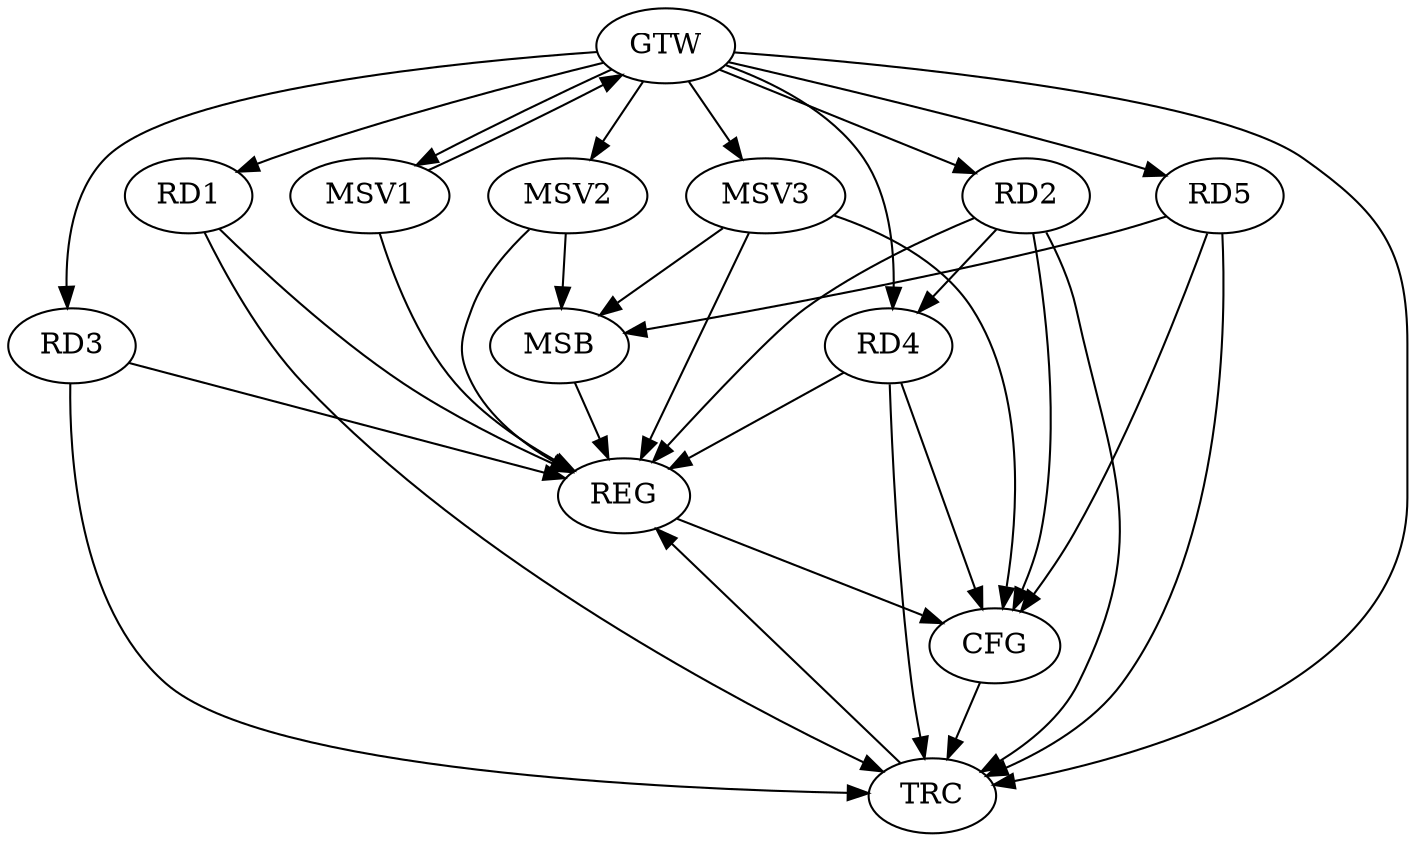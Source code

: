 strict digraph G {
  RD1 [ label="RD1" ];
  RD2 [ label="RD2" ];
  RD3 [ label="RD3" ];
  RD4 [ label="RD4" ];
  RD5 [ label="RD5" ];
  GTW [ label="GTW" ];
  REG [ label="REG" ];
  MSB [ label="MSB" ];
  CFG [ label="CFG" ];
  TRC [ label="TRC" ];
  MSV1 [ label="MSV1" ];
  MSV2 [ label="MSV2" ];
  MSV3 [ label="MSV3" ];
  GTW -> RD1;
  GTW -> RD2;
  GTW -> RD3;
  GTW -> RD4;
  GTW -> RD5;
  RD1 -> REG;
  RD2 -> REG;
  RD3 -> REG;
  RD4 -> REG;
  RD5 -> MSB;
  MSB -> REG;
  RD2 -> CFG;
  RD4 -> CFG;
  RD5 -> CFG;
  REG -> CFG;
  RD1 -> TRC;
  RD2 -> TRC;
  RD3 -> TRC;
  RD4 -> TRC;
  RD5 -> TRC;
  GTW -> TRC;
  CFG -> TRC;
  TRC -> REG;
  RD2 -> RD4;
  MSV1 -> GTW;
  GTW -> MSV1;
  MSV1 -> REG;
  MSV2 -> MSB;
  GTW -> MSV2;
  MSV2 -> REG;
  MSV3 -> MSB;
  GTW -> MSV3;
  MSV3 -> REG;
  MSV3 -> CFG;
}
